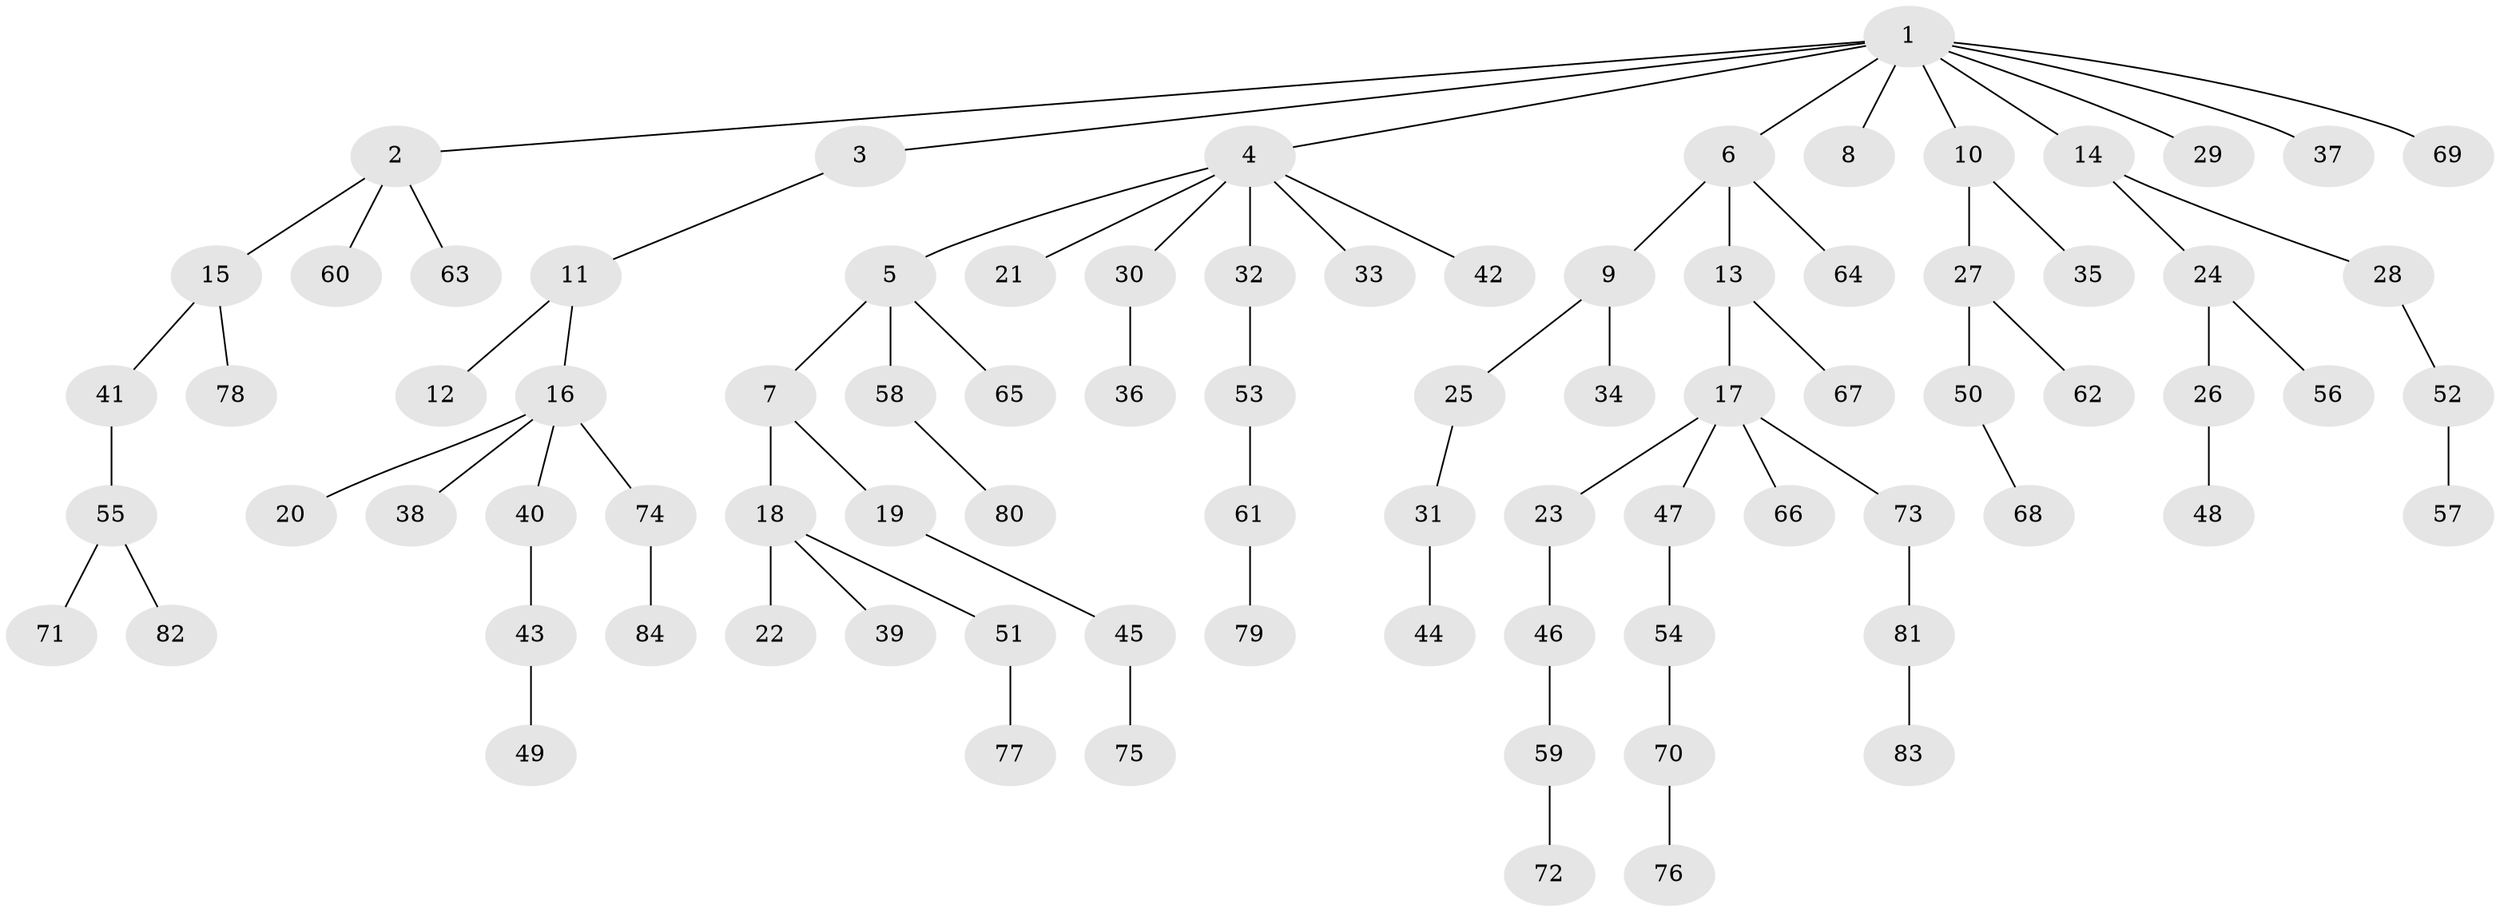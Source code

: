 // Generated by graph-tools (version 1.1) at 2025/50/03/09/25 03:50:17]
// undirected, 84 vertices, 83 edges
graph export_dot {
graph [start="1"]
  node [color=gray90,style=filled];
  1;
  2;
  3;
  4;
  5;
  6;
  7;
  8;
  9;
  10;
  11;
  12;
  13;
  14;
  15;
  16;
  17;
  18;
  19;
  20;
  21;
  22;
  23;
  24;
  25;
  26;
  27;
  28;
  29;
  30;
  31;
  32;
  33;
  34;
  35;
  36;
  37;
  38;
  39;
  40;
  41;
  42;
  43;
  44;
  45;
  46;
  47;
  48;
  49;
  50;
  51;
  52;
  53;
  54;
  55;
  56;
  57;
  58;
  59;
  60;
  61;
  62;
  63;
  64;
  65;
  66;
  67;
  68;
  69;
  70;
  71;
  72;
  73;
  74;
  75;
  76;
  77;
  78;
  79;
  80;
  81;
  82;
  83;
  84;
  1 -- 2;
  1 -- 3;
  1 -- 4;
  1 -- 6;
  1 -- 8;
  1 -- 10;
  1 -- 14;
  1 -- 29;
  1 -- 37;
  1 -- 69;
  2 -- 15;
  2 -- 60;
  2 -- 63;
  3 -- 11;
  4 -- 5;
  4 -- 21;
  4 -- 30;
  4 -- 32;
  4 -- 33;
  4 -- 42;
  5 -- 7;
  5 -- 58;
  5 -- 65;
  6 -- 9;
  6 -- 13;
  6 -- 64;
  7 -- 18;
  7 -- 19;
  9 -- 25;
  9 -- 34;
  10 -- 27;
  10 -- 35;
  11 -- 12;
  11 -- 16;
  13 -- 17;
  13 -- 67;
  14 -- 24;
  14 -- 28;
  15 -- 41;
  15 -- 78;
  16 -- 20;
  16 -- 38;
  16 -- 40;
  16 -- 74;
  17 -- 23;
  17 -- 47;
  17 -- 66;
  17 -- 73;
  18 -- 22;
  18 -- 39;
  18 -- 51;
  19 -- 45;
  23 -- 46;
  24 -- 26;
  24 -- 56;
  25 -- 31;
  26 -- 48;
  27 -- 50;
  27 -- 62;
  28 -- 52;
  30 -- 36;
  31 -- 44;
  32 -- 53;
  40 -- 43;
  41 -- 55;
  43 -- 49;
  45 -- 75;
  46 -- 59;
  47 -- 54;
  50 -- 68;
  51 -- 77;
  52 -- 57;
  53 -- 61;
  54 -- 70;
  55 -- 71;
  55 -- 82;
  58 -- 80;
  59 -- 72;
  61 -- 79;
  70 -- 76;
  73 -- 81;
  74 -- 84;
  81 -- 83;
}
